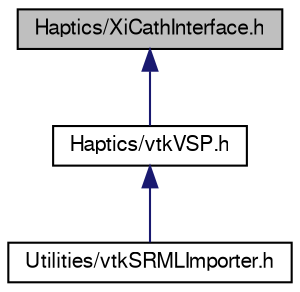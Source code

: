 digraph G
{
  bgcolor="transparent";
  edge [fontname="FreeSans",fontsize="10",labelfontname="FreeSans",labelfontsize="10"];
  node [fontname="FreeSans",fontsize="10",shape=record];
  Node1 [label="Haptics/XiCathInterface.h",height=0.2,width=0.4,color="black", fillcolor="grey75", style="filled" fontcolor="black"];
  Node1 -> Node2 [dir=back,color="midnightblue",fontsize="10",style="solid",fontname="FreeSans"];
  Node2 [label="Haptics/vtkVSP.h",height=0.2,width=0.4,color="black",URL="$vtkVSP_8h_source.html"];
  Node2 -> Node3 [dir=back,color="midnightblue",fontsize="10",style="solid",fontname="FreeSans"];
  Node3 [label="Utilities/vtkSRMLImporter.h",height=0.2,width=0.4,color="black",URL="$vtkSRMLImporter_8h_source.html"];
}
